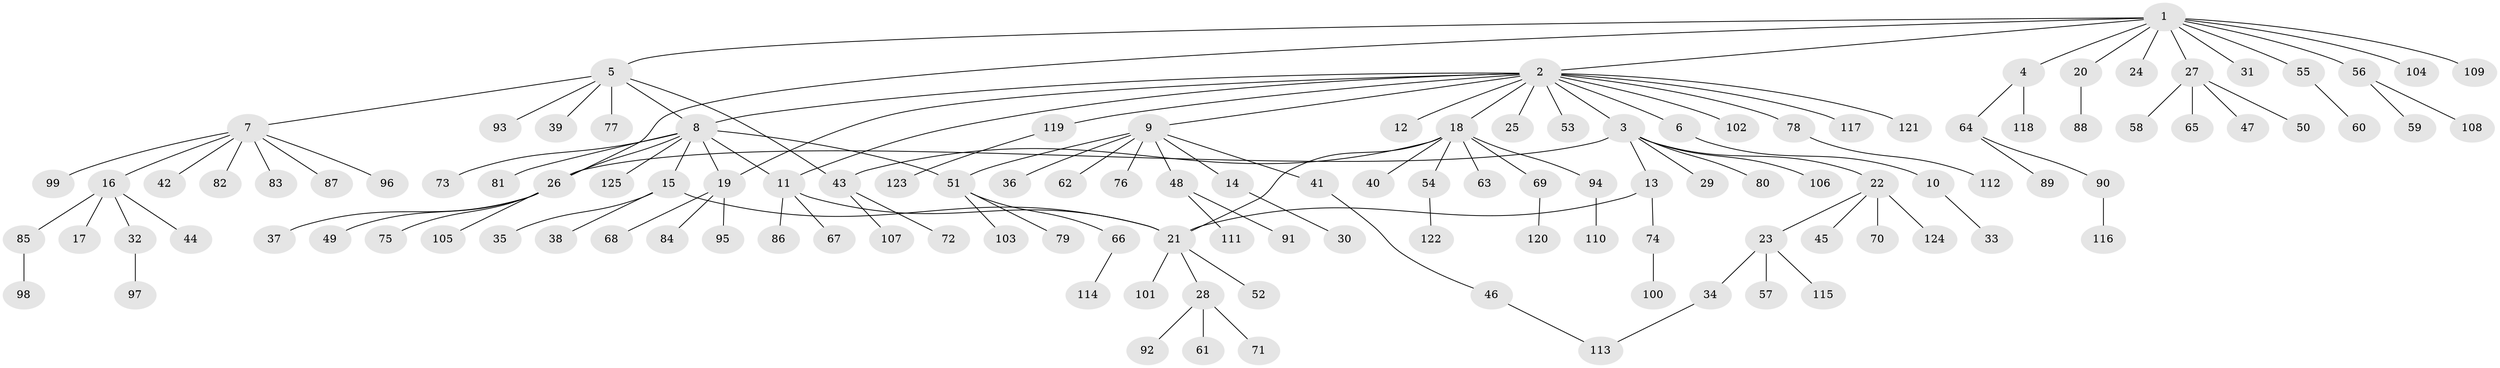// Generated by graph-tools (version 1.1) at 2025/48/03/09/25 04:48:48]
// undirected, 125 vertices, 135 edges
graph export_dot {
graph [start="1"]
  node [color=gray90,style=filled];
  1;
  2;
  3;
  4;
  5;
  6;
  7;
  8;
  9;
  10;
  11;
  12;
  13;
  14;
  15;
  16;
  17;
  18;
  19;
  20;
  21;
  22;
  23;
  24;
  25;
  26;
  27;
  28;
  29;
  30;
  31;
  32;
  33;
  34;
  35;
  36;
  37;
  38;
  39;
  40;
  41;
  42;
  43;
  44;
  45;
  46;
  47;
  48;
  49;
  50;
  51;
  52;
  53;
  54;
  55;
  56;
  57;
  58;
  59;
  60;
  61;
  62;
  63;
  64;
  65;
  66;
  67;
  68;
  69;
  70;
  71;
  72;
  73;
  74;
  75;
  76;
  77;
  78;
  79;
  80;
  81;
  82;
  83;
  84;
  85;
  86;
  87;
  88;
  89;
  90;
  91;
  92;
  93;
  94;
  95;
  96;
  97;
  98;
  99;
  100;
  101;
  102;
  103;
  104;
  105;
  106;
  107;
  108;
  109;
  110;
  111;
  112;
  113;
  114;
  115;
  116;
  117;
  118;
  119;
  120;
  121;
  122;
  123;
  124;
  125;
  1 -- 2;
  1 -- 4;
  1 -- 5;
  1 -- 20;
  1 -- 24;
  1 -- 26;
  1 -- 27;
  1 -- 31;
  1 -- 55;
  1 -- 56;
  1 -- 104;
  1 -- 109;
  2 -- 3;
  2 -- 6;
  2 -- 8;
  2 -- 9;
  2 -- 11;
  2 -- 12;
  2 -- 18;
  2 -- 19;
  2 -- 25;
  2 -- 53;
  2 -- 78;
  2 -- 102;
  2 -- 117;
  2 -- 119;
  2 -- 121;
  3 -- 13;
  3 -- 22;
  3 -- 26;
  3 -- 29;
  3 -- 80;
  3 -- 106;
  4 -- 64;
  4 -- 118;
  5 -- 7;
  5 -- 8;
  5 -- 39;
  5 -- 43;
  5 -- 77;
  5 -- 93;
  6 -- 10;
  7 -- 16;
  7 -- 42;
  7 -- 82;
  7 -- 83;
  7 -- 87;
  7 -- 96;
  7 -- 99;
  8 -- 11;
  8 -- 15;
  8 -- 19;
  8 -- 26;
  8 -- 51;
  8 -- 73;
  8 -- 81;
  8 -- 125;
  9 -- 14;
  9 -- 36;
  9 -- 41;
  9 -- 48;
  9 -- 51;
  9 -- 62;
  9 -- 76;
  10 -- 33;
  11 -- 21;
  11 -- 67;
  11 -- 86;
  13 -- 21;
  13 -- 74;
  14 -- 30;
  15 -- 21;
  15 -- 35;
  15 -- 38;
  16 -- 17;
  16 -- 32;
  16 -- 44;
  16 -- 85;
  18 -- 21;
  18 -- 40;
  18 -- 43;
  18 -- 54;
  18 -- 63;
  18 -- 69;
  18 -- 94;
  19 -- 68;
  19 -- 84;
  19 -- 95;
  20 -- 88;
  21 -- 28;
  21 -- 52;
  21 -- 101;
  22 -- 23;
  22 -- 45;
  22 -- 70;
  22 -- 124;
  23 -- 34;
  23 -- 57;
  23 -- 115;
  26 -- 37;
  26 -- 49;
  26 -- 75;
  26 -- 105;
  27 -- 47;
  27 -- 50;
  27 -- 58;
  27 -- 65;
  28 -- 61;
  28 -- 71;
  28 -- 92;
  32 -- 97;
  34 -- 113;
  41 -- 46;
  43 -- 72;
  43 -- 107;
  46 -- 113;
  48 -- 91;
  48 -- 111;
  51 -- 66;
  51 -- 79;
  51 -- 103;
  54 -- 122;
  55 -- 60;
  56 -- 59;
  56 -- 108;
  64 -- 89;
  64 -- 90;
  66 -- 114;
  69 -- 120;
  74 -- 100;
  78 -- 112;
  85 -- 98;
  90 -- 116;
  94 -- 110;
  119 -- 123;
}
